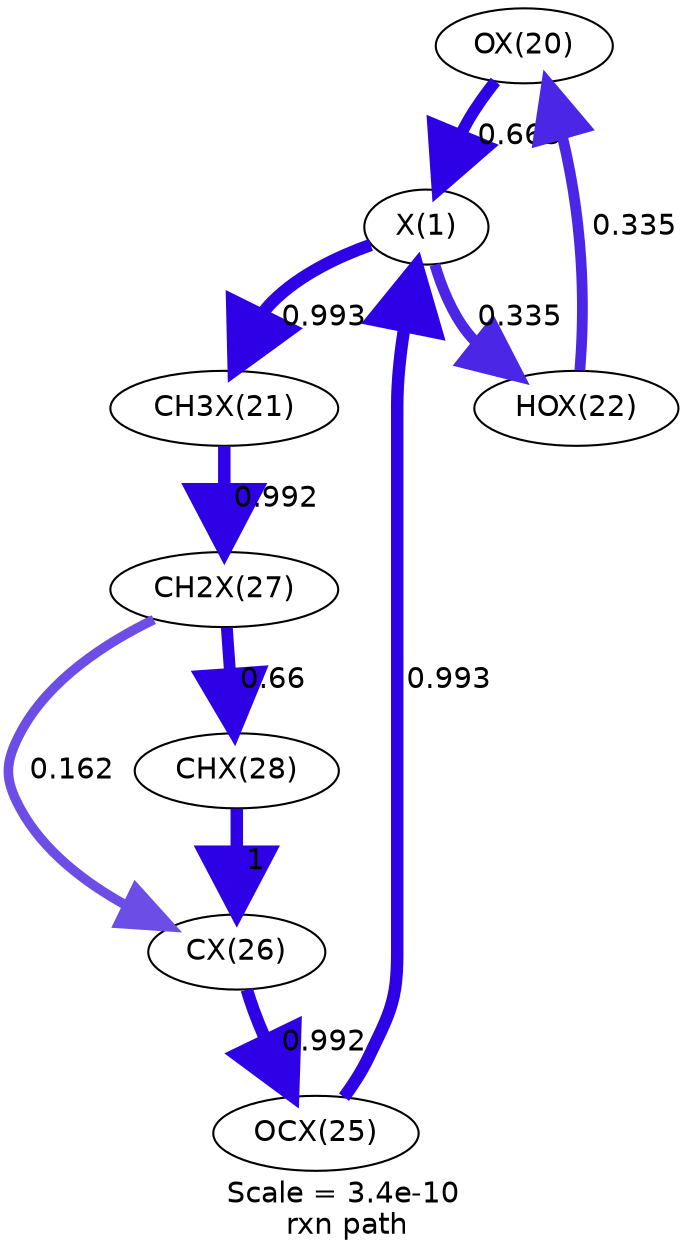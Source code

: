 digraph reaction_paths {
center=1;
s24 -> s22[fontname="Helvetica", style="setlinewidth(5.69)", arrowsize=2.85, color="0.7, 1.16, 0.9"
, label=" 0.663"];
s22 -> s26[fontname="Helvetica", style="setlinewidth(5.17)", arrowsize=2.59, color="0.7, 0.835, 0.9"
, label=" 0.335"];
s22 -> s25[fontname="Helvetica", style="setlinewidth(5.99)", arrowsize=3, color="0.7, 1.49, 0.9"
, label=" 0.993"];
s29 -> s22[fontname="Helvetica", style="setlinewidth(5.99)", arrowsize=3, color="0.7, 1.49, 0.9"
, label=" 0.993"];
s26 -> s24[fontname="Helvetica", style="setlinewidth(5.18)", arrowsize=2.59, color="0.7, 0.835, 0.9"
, label=" 0.335"];
s25 -> s31[fontname="Helvetica", style="setlinewidth(5.99)", arrowsize=3, color="0.7, 1.49, 0.9"
, label=" 0.992"];
s31 -> s32[fontname="Helvetica", style="setlinewidth(5.69)", arrowsize=2.84, color="0.7, 1.16, 0.9"
, label=" 0.66"];
s31 -> s30[fontname="Helvetica", style="setlinewidth(4.63)", arrowsize=2.31, color="0.7, 0.662, 0.9"
, label=" 0.162"];
s32 -> s30[fontname="Helvetica", style="setlinewidth(6)", arrowsize=3, color="0.7, 1.5, 0.9"
, label=" 1"];
s30 -> s29[fontname="Helvetica", style="setlinewidth(5.99)", arrowsize=3, color="0.7, 1.49, 0.9"
, label=" 0.992"];
s22 [ fontname="Helvetica", label="X(1)"];
s24 [ fontname="Helvetica", label="OX(20)"];
s25 [ fontname="Helvetica", label="CH3X(21)"];
s26 [ fontname="Helvetica", label="HOX(22)"];
s29 [ fontname="Helvetica", label="OCX(25)"];
s30 [ fontname="Helvetica", label="CX(26)"];
s31 [ fontname="Helvetica", label="CH2X(27)"];
s32 [ fontname="Helvetica", label="CHX(28)"];
 label = "Scale = 3.4e-10\l rxn path";
 fontname = "Helvetica";
}
